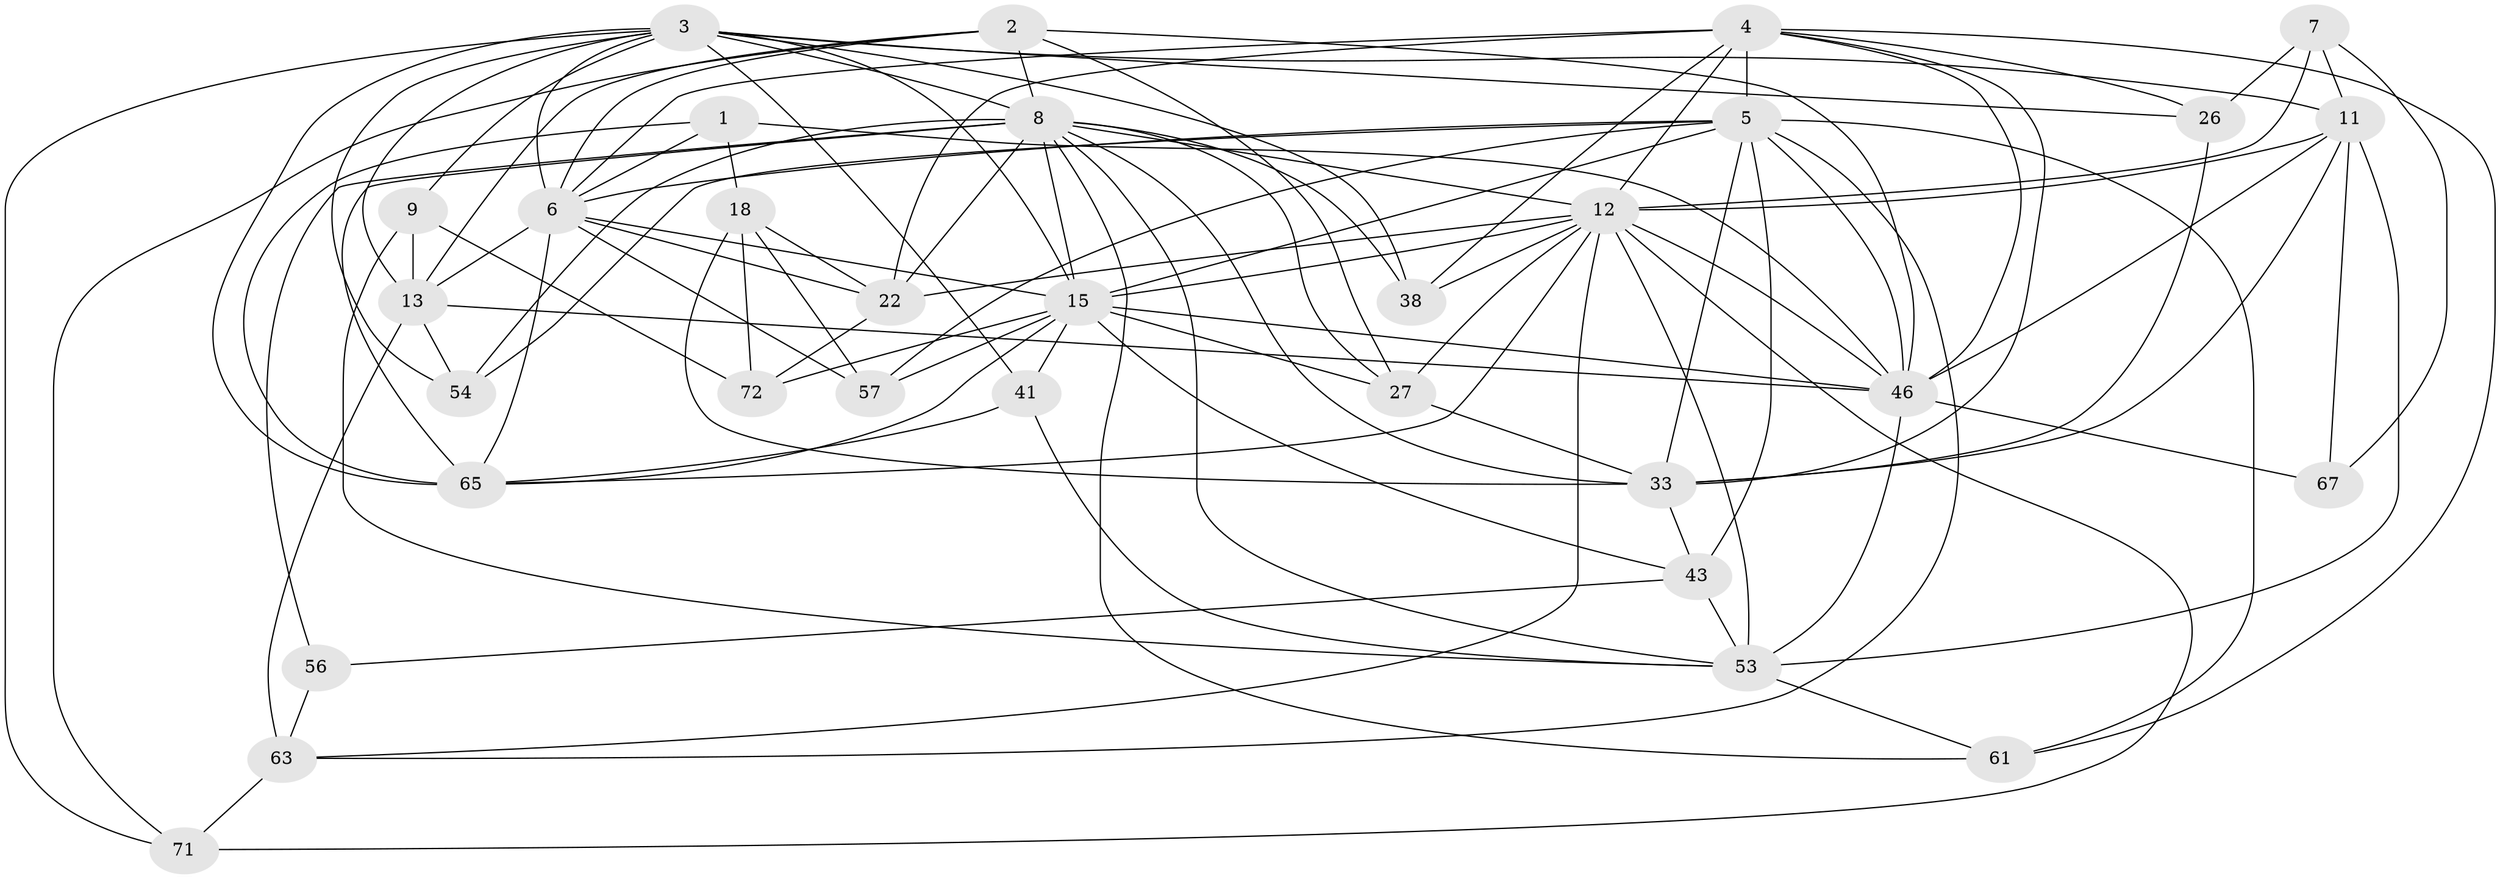 // original degree distribution, {4: 1.0}
// Generated by graph-tools (version 1.1) at 2025/20/03/04/25 18:20:41]
// undirected, 32 vertices, 104 edges
graph export_dot {
graph [start="1"]
  node [color=gray90,style=filled];
  1;
  2 [super="+34"];
  3 [super="+16"];
  4 [super="+10"];
  5 [super="+21+32+45"];
  6 [super="+51"];
  7;
  8 [super="+40+35+31"];
  9;
  11 [super="+42+62"];
  12 [super="+74+76+14+77"];
  13 [super="+17+29"];
  15 [super="+75+19+20+24"];
  18 [super="+60"];
  22 [super="+59"];
  26;
  27 [super="+36"];
  33 [super="+47"];
  38;
  41;
  43 [super="+52"];
  46 [super="+55+49"];
  53 [super="+66"];
  54;
  56;
  57;
  61;
  63 [super="+70"];
  65 [super="+68"];
  67;
  71;
  72;
  1 -- 46;
  1 -- 65;
  1 -- 18;
  1 -- 6;
  2 -- 27;
  2 -- 13;
  2 -- 8;
  2 -- 46;
  2 -- 71;
  2 -- 6;
  3 -- 38;
  3 -- 11;
  3 -- 65;
  3 -- 71;
  3 -- 9;
  3 -- 41;
  3 -- 13;
  3 -- 15;
  3 -- 54;
  3 -- 26;
  3 -- 6;
  3 -- 8;
  4 -- 12;
  4 -- 5 [weight=2];
  4 -- 22;
  4 -- 33;
  4 -- 6;
  4 -- 38;
  4 -- 46;
  4 -- 26;
  4 -- 61;
  5 -- 43 [weight=2];
  5 -- 61;
  5 -- 6;
  5 -- 54;
  5 -- 63;
  5 -- 57;
  5 -- 46;
  5 -- 33;
  5 -- 15;
  6 -- 57;
  6 -- 65;
  6 -- 22;
  6 -- 13;
  6 -- 15;
  7 -- 26;
  7 -- 67;
  7 -- 12;
  7 -- 11;
  8 -- 65 [weight=2];
  8 -- 56 [weight=2];
  8 -- 12 [weight=2];
  8 -- 38;
  8 -- 15;
  8 -- 33;
  8 -- 53;
  8 -- 22;
  8 -- 54;
  8 -- 27;
  8 -- 61;
  9 -- 72;
  9 -- 53;
  9 -- 13;
  11 -- 12;
  11 -- 67 [weight=2];
  11 -- 46;
  11 -- 33;
  11 -- 53;
  12 -- 65;
  12 -- 38;
  12 -- 46;
  12 -- 71;
  12 -- 27;
  12 -- 53;
  12 -- 63;
  12 -- 22;
  12 -- 15;
  13 -- 54;
  13 -- 46;
  13 -- 63 [weight=2];
  15 -- 27;
  15 -- 57;
  15 -- 41;
  15 -- 46;
  15 -- 65;
  15 -- 72;
  15 -- 43;
  18 -- 72;
  18 -- 57;
  18 -- 33 [weight=2];
  18 -- 22;
  22 -- 72;
  26 -- 33;
  27 -- 33 [weight=2];
  33 -- 43;
  41 -- 65;
  41 -- 53;
  43 -- 56;
  43 -- 53;
  46 -- 53;
  46 -- 67;
  53 -- 61;
  56 -- 63;
  63 -- 71;
}
